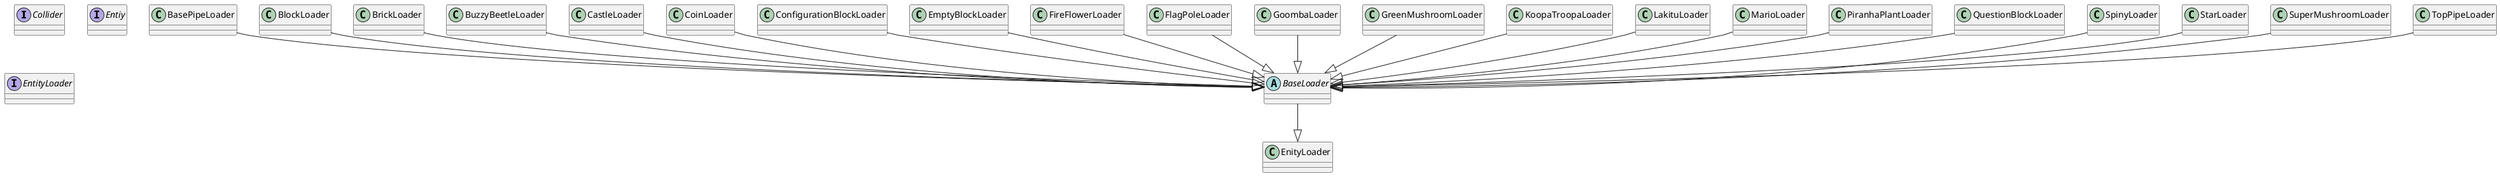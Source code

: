 @startuml

interface Collider
interface Entiy
interface EntityLoader
abstract BaseLoader

BaseLoader --|> EnityLoader
BasePipeLoader --|> BaseLoader
BlockLoader --|> BaseLoader
BrickLoader --|> BaseLoader
BuzzyBeetleLoader --|> BaseLoader
CastleLoader --|> BaseLoader
CoinLoader --|> BaseLoader
ConfigurationBlockLoader --|> BaseLoader
EmptyBlockLoader --|> BaseLoader
FireFlowerLoader --|> BaseLoader
FlagPoleLoader --|> BaseLoader
GoombaLoader --|> BaseLoader
GreenMushroomLoader --|> BaseLoader
KoopaTroopaLoader --|> BaseLoader
LakituLoader --|> BaseLoader
MarioLoader --|> BaseLoader
PiranhaPlantLoader --|> BaseLoader
QuestionBlockLoader --|> BaseLoader
SpinyLoader --|> BaseLoader
StarLoader --|> BaseLoader
SuperMushroomLoader --|> BaseLoader
TopPipeLoader --|> BaseLoader
@enduml